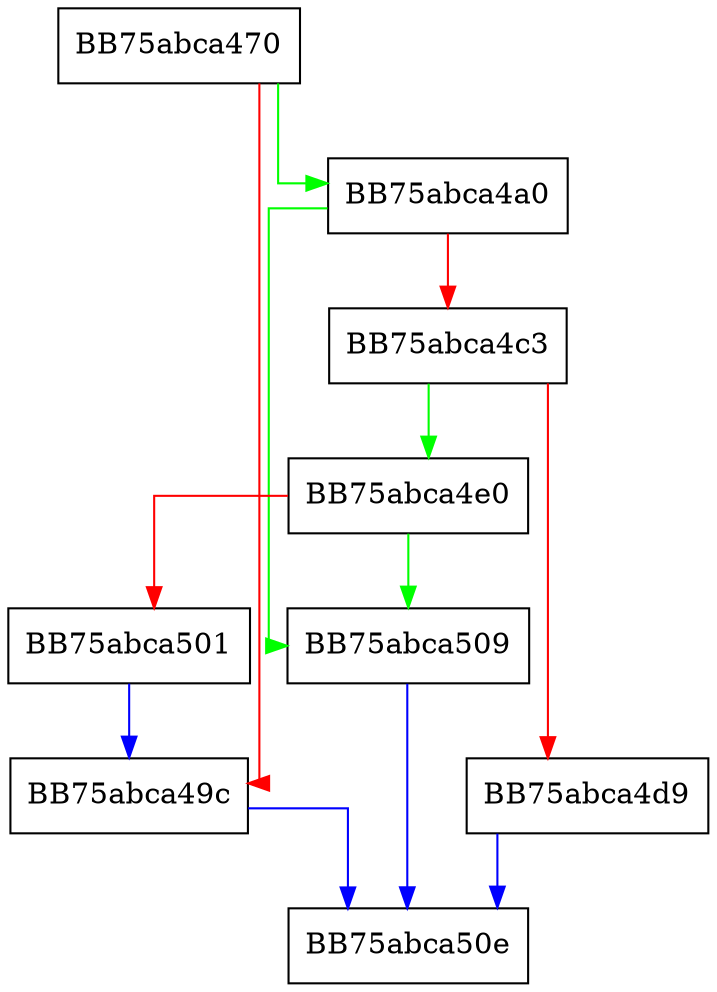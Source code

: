 digraph Read_System_Type {
  node [shape="box"];
  graph [splines=ortho];
  BB75abca470 -> BB75abca4a0 [color="green"];
  BB75abca470 -> BB75abca49c [color="red"];
  BB75abca49c -> BB75abca50e [color="blue"];
  BB75abca4a0 -> BB75abca509 [color="green"];
  BB75abca4a0 -> BB75abca4c3 [color="red"];
  BB75abca4c3 -> BB75abca4e0 [color="green"];
  BB75abca4c3 -> BB75abca4d9 [color="red"];
  BB75abca4d9 -> BB75abca50e [color="blue"];
  BB75abca4e0 -> BB75abca509 [color="green"];
  BB75abca4e0 -> BB75abca501 [color="red"];
  BB75abca501 -> BB75abca49c [color="blue"];
  BB75abca509 -> BB75abca50e [color="blue"];
}